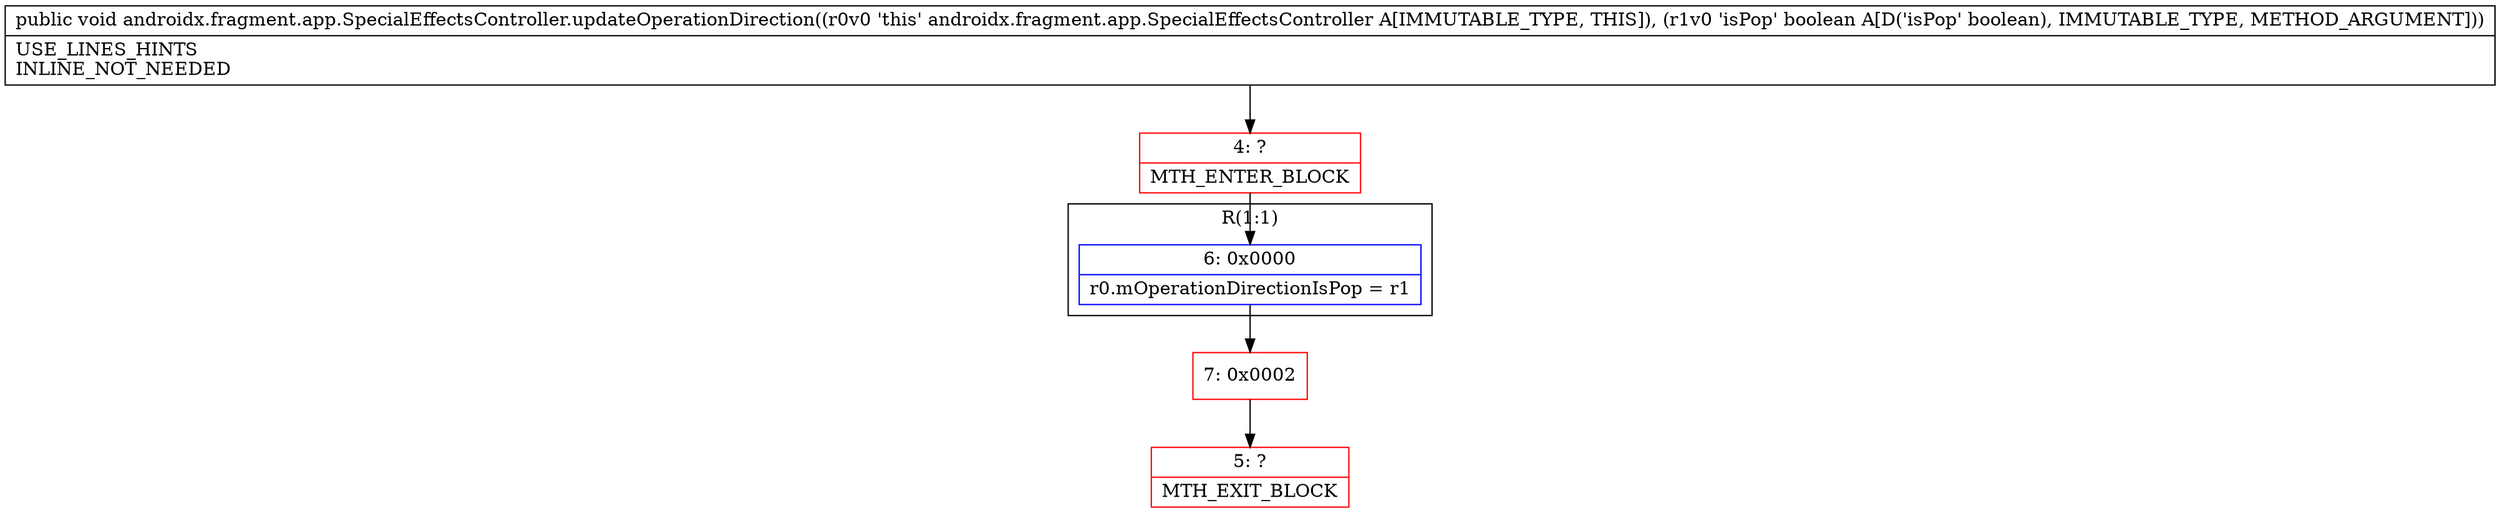 digraph "CFG forandroidx.fragment.app.SpecialEffectsController.updateOperationDirection(Z)V" {
subgraph cluster_Region_1693114545 {
label = "R(1:1)";
node [shape=record,color=blue];
Node_6 [shape=record,label="{6\:\ 0x0000|r0.mOperationDirectionIsPop = r1\l}"];
}
Node_4 [shape=record,color=red,label="{4\:\ ?|MTH_ENTER_BLOCK\l}"];
Node_7 [shape=record,color=red,label="{7\:\ 0x0002}"];
Node_5 [shape=record,color=red,label="{5\:\ ?|MTH_EXIT_BLOCK\l}"];
MethodNode[shape=record,label="{public void androidx.fragment.app.SpecialEffectsController.updateOperationDirection((r0v0 'this' androidx.fragment.app.SpecialEffectsController A[IMMUTABLE_TYPE, THIS]), (r1v0 'isPop' boolean A[D('isPop' boolean), IMMUTABLE_TYPE, METHOD_ARGUMENT]))  | USE_LINES_HINTS\lINLINE_NOT_NEEDED\l}"];
MethodNode -> Node_4;Node_6 -> Node_7;
Node_4 -> Node_6;
Node_7 -> Node_5;
}

